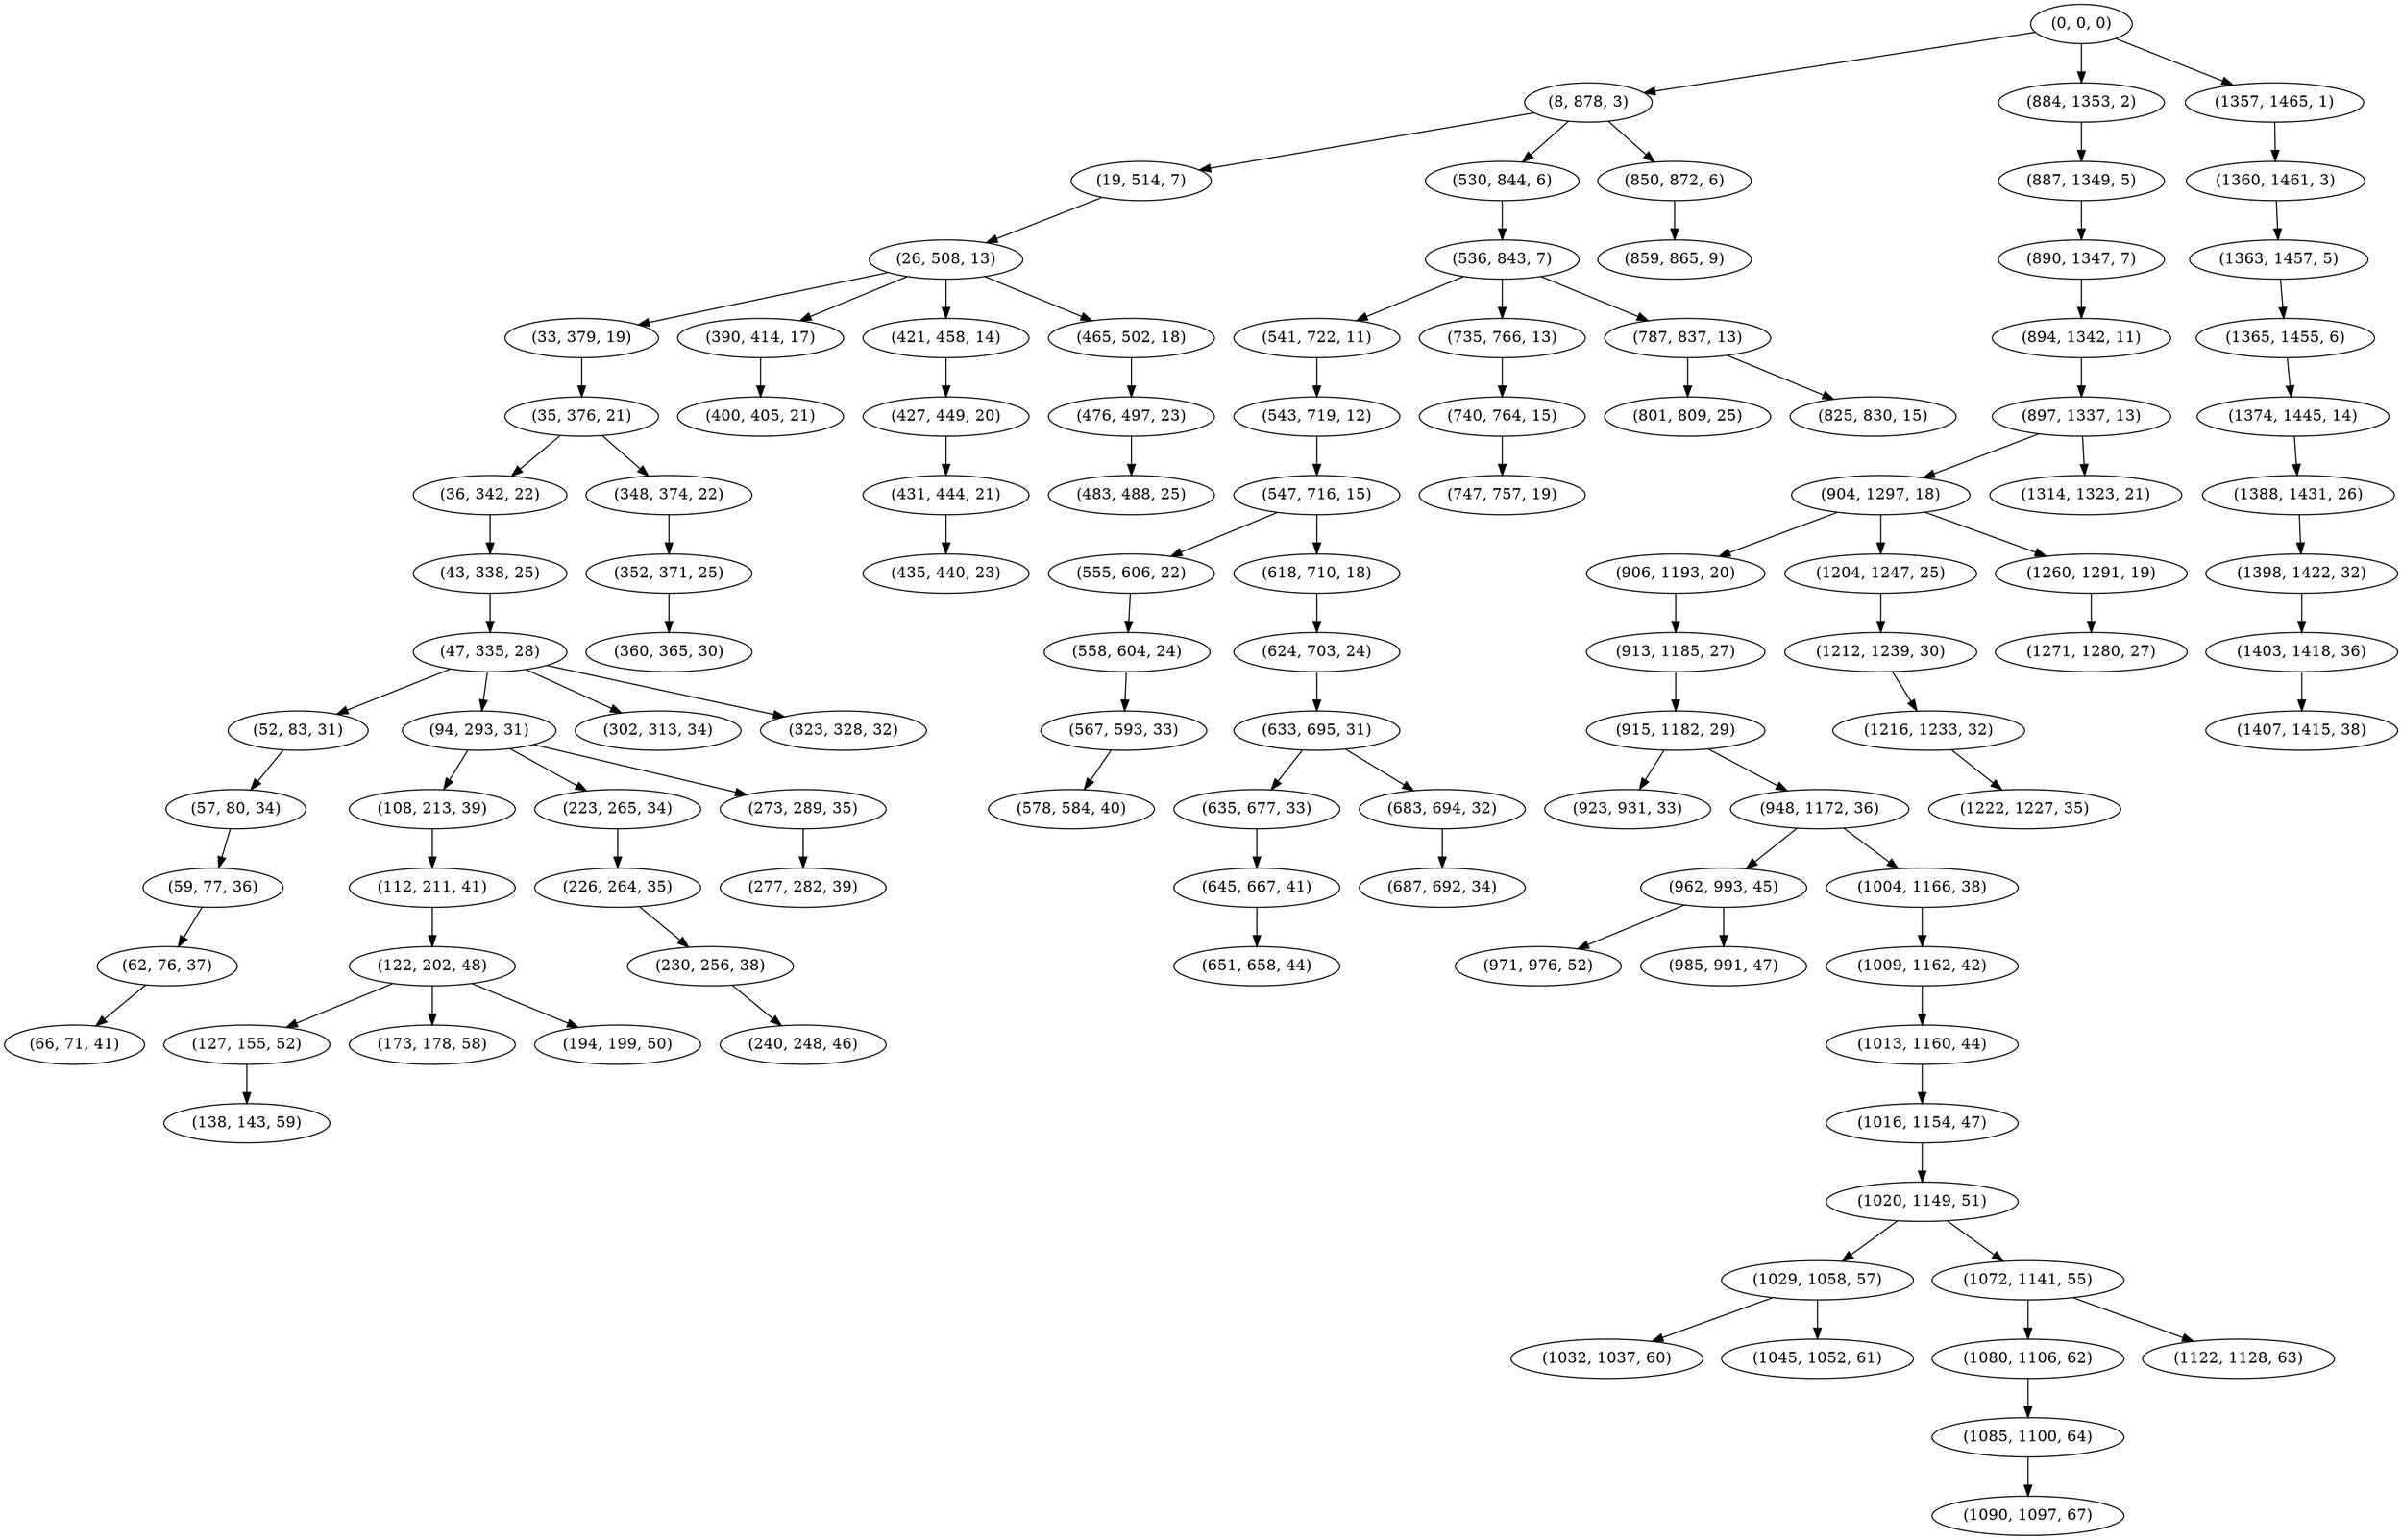 digraph tree {
    "(0, 0, 0)";
    "(8, 878, 3)";
    "(19, 514, 7)";
    "(26, 508, 13)";
    "(33, 379, 19)";
    "(35, 376, 21)";
    "(36, 342, 22)";
    "(43, 338, 25)";
    "(47, 335, 28)";
    "(52, 83, 31)";
    "(57, 80, 34)";
    "(59, 77, 36)";
    "(62, 76, 37)";
    "(66, 71, 41)";
    "(94, 293, 31)";
    "(108, 213, 39)";
    "(112, 211, 41)";
    "(122, 202, 48)";
    "(127, 155, 52)";
    "(138, 143, 59)";
    "(173, 178, 58)";
    "(194, 199, 50)";
    "(223, 265, 34)";
    "(226, 264, 35)";
    "(230, 256, 38)";
    "(240, 248, 46)";
    "(273, 289, 35)";
    "(277, 282, 39)";
    "(302, 313, 34)";
    "(323, 328, 32)";
    "(348, 374, 22)";
    "(352, 371, 25)";
    "(360, 365, 30)";
    "(390, 414, 17)";
    "(400, 405, 21)";
    "(421, 458, 14)";
    "(427, 449, 20)";
    "(431, 444, 21)";
    "(435, 440, 23)";
    "(465, 502, 18)";
    "(476, 497, 23)";
    "(483, 488, 25)";
    "(530, 844, 6)";
    "(536, 843, 7)";
    "(541, 722, 11)";
    "(543, 719, 12)";
    "(547, 716, 15)";
    "(555, 606, 22)";
    "(558, 604, 24)";
    "(567, 593, 33)";
    "(578, 584, 40)";
    "(618, 710, 18)";
    "(624, 703, 24)";
    "(633, 695, 31)";
    "(635, 677, 33)";
    "(645, 667, 41)";
    "(651, 658, 44)";
    "(683, 694, 32)";
    "(687, 692, 34)";
    "(735, 766, 13)";
    "(740, 764, 15)";
    "(747, 757, 19)";
    "(787, 837, 13)";
    "(801, 809, 25)";
    "(825, 830, 15)";
    "(850, 872, 6)";
    "(859, 865, 9)";
    "(884, 1353, 2)";
    "(887, 1349, 5)";
    "(890, 1347, 7)";
    "(894, 1342, 11)";
    "(897, 1337, 13)";
    "(904, 1297, 18)";
    "(906, 1193, 20)";
    "(913, 1185, 27)";
    "(915, 1182, 29)";
    "(923, 931, 33)";
    "(948, 1172, 36)";
    "(962, 993, 45)";
    "(971, 976, 52)";
    "(985, 991, 47)";
    "(1004, 1166, 38)";
    "(1009, 1162, 42)";
    "(1013, 1160, 44)";
    "(1016, 1154, 47)";
    "(1020, 1149, 51)";
    "(1029, 1058, 57)";
    "(1032, 1037, 60)";
    "(1045, 1052, 61)";
    "(1072, 1141, 55)";
    "(1080, 1106, 62)";
    "(1085, 1100, 64)";
    "(1090, 1097, 67)";
    "(1122, 1128, 63)";
    "(1204, 1247, 25)";
    "(1212, 1239, 30)";
    "(1216, 1233, 32)";
    "(1222, 1227, 35)";
    "(1260, 1291, 19)";
    "(1271, 1280, 27)";
    "(1314, 1323, 21)";
    "(1357, 1465, 1)";
    "(1360, 1461, 3)";
    "(1363, 1457, 5)";
    "(1365, 1455, 6)";
    "(1374, 1445, 14)";
    "(1388, 1431, 26)";
    "(1398, 1422, 32)";
    "(1403, 1418, 36)";
    "(1407, 1415, 38)";
    "(0, 0, 0)" -> "(8, 878, 3)";
    "(0, 0, 0)" -> "(884, 1353, 2)";
    "(0, 0, 0)" -> "(1357, 1465, 1)";
    "(8, 878, 3)" -> "(19, 514, 7)";
    "(8, 878, 3)" -> "(530, 844, 6)";
    "(8, 878, 3)" -> "(850, 872, 6)";
    "(19, 514, 7)" -> "(26, 508, 13)";
    "(26, 508, 13)" -> "(33, 379, 19)";
    "(26, 508, 13)" -> "(390, 414, 17)";
    "(26, 508, 13)" -> "(421, 458, 14)";
    "(26, 508, 13)" -> "(465, 502, 18)";
    "(33, 379, 19)" -> "(35, 376, 21)";
    "(35, 376, 21)" -> "(36, 342, 22)";
    "(35, 376, 21)" -> "(348, 374, 22)";
    "(36, 342, 22)" -> "(43, 338, 25)";
    "(43, 338, 25)" -> "(47, 335, 28)";
    "(47, 335, 28)" -> "(52, 83, 31)";
    "(47, 335, 28)" -> "(94, 293, 31)";
    "(47, 335, 28)" -> "(302, 313, 34)";
    "(47, 335, 28)" -> "(323, 328, 32)";
    "(52, 83, 31)" -> "(57, 80, 34)";
    "(57, 80, 34)" -> "(59, 77, 36)";
    "(59, 77, 36)" -> "(62, 76, 37)";
    "(62, 76, 37)" -> "(66, 71, 41)";
    "(94, 293, 31)" -> "(108, 213, 39)";
    "(94, 293, 31)" -> "(223, 265, 34)";
    "(94, 293, 31)" -> "(273, 289, 35)";
    "(108, 213, 39)" -> "(112, 211, 41)";
    "(112, 211, 41)" -> "(122, 202, 48)";
    "(122, 202, 48)" -> "(127, 155, 52)";
    "(122, 202, 48)" -> "(173, 178, 58)";
    "(122, 202, 48)" -> "(194, 199, 50)";
    "(127, 155, 52)" -> "(138, 143, 59)";
    "(223, 265, 34)" -> "(226, 264, 35)";
    "(226, 264, 35)" -> "(230, 256, 38)";
    "(230, 256, 38)" -> "(240, 248, 46)";
    "(273, 289, 35)" -> "(277, 282, 39)";
    "(348, 374, 22)" -> "(352, 371, 25)";
    "(352, 371, 25)" -> "(360, 365, 30)";
    "(390, 414, 17)" -> "(400, 405, 21)";
    "(421, 458, 14)" -> "(427, 449, 20)";
    "(427, 449, 20)" -> "(431, 444, 21)";
    "(431, 444, 21)" -> "(435, 440, 23)";
    "(465, 502, 18)" -> "(476, 497, 23)";
    "(476, 497, 23)" -> "(483, 488, 25)";
    "(530, 844, 6)" -> "(536, 843, 7)";
    "(536, 843, 7)" -> "(541, 722, 11)";
    "(536, 843, 7)" -> "(735, 766, 13)";
    "(536, 843, 7)" -> "(787, 837, 13)";
    "(541, 722, 11)" -> "(543, 719, 12)";
    "(543, 719, 12)" -> "(547, 716, 15)";
    "(547, 716, 15)" -> "(555, 606, 22)";
    "(547, 716, 15)" -> "(618, 710, 18)";
    "(555, 606, 22)" -> "(558, 604, 24)";
    "(558, 604, 24)" -> "(567, 593, 33)";
    "(567, 593, 33)" -> "(578, 584, 40)";
    "(618, 710, 18)" -> "(624, 703, 24)";
    "(624, 703, 24)" -> "(633, 695, 31)";
    "(633, 695, 31)" -> "(635, 677, 33)";
    "(633, 695, 31)" -> "(683, 694, 32)";
    "(635, 677, 33)" -> "(645, 667, 41)";
    "(645, 667, 41)" -> "(651, 658, 44)";
    "(683, 694, 32)" -> "(687, 692, 34)";
    "(735, 766, 13)" -> "(740, 764, 15)";
    "(740, 764, 15)" -> "(747, 757, 19)";
    "(787, 837, 13)" -> "(801, 809, 25)";
    "(787, 837, 13)" -> "(825, 830, 15)";
    "(850, 872, 6)" -> "(859, 865, 9)";
    "(884, 1353, 2)" -> "(887, 1349, 5)";
    "(887, 1349, 5)" -> "(890, 1347, 7)";
    "(890, 1347, 7)" -> "(894, 1342, 11)";
    "(894, 1342, 11)" -> "(897, 1337, 13)";
    "(897, 1337, 13)" -> "(904, 1297, 18)";
    "(897, 1337, 13)" -> "(1314, 1323, 21)";
    "(904, 1297, 18)" -> "(906, 1193, 20)";
    "(904, 1297, 18)" -> "(1204, 1247, 25)";
    "(904, 1297, 18)" -> "(1260, 1291, 19)";
    "(906, 1193, 20)" -> "(913, 1185, 27)";
    "(913, 1185, 27)" -> "(915, 1182, 29)";
    "(915, 1182, 29)" -> "(923, 931, 33)";
    "(915, 1182, 29)" -> "(948, 1172, 36)";
    "(948, 1172, 36)" -> "(962, 993, 45)";
    "(948, 1172, 36)" -> "(1004, 1166, 38)";
    "(962, 993, 45)" -> "(971, 976, 52)";
    "(962, 993, 45)" -> "(985, 991, 47)";
    "(1004, 1166, 38)" -> "(1009, 1162, 42)";
    "(1009, 1162, 42)" -> "(1013, 1160, 44)";
    "(1013, 1160, 44)" -> "(1016, 1154, 47)";
    "(1016, 1154, 47)" -> "(1020, 1149, 51)";
    "(1020, 1149, 51)" -> "(1029, 1058, 57)";
    "(1020, 1149, 51)" -> "(1072, 1141, 55)";
    "(1029, 1058, 57)" -> "(1032, 1037, 60)";
    "(1029, 1058, 57)" -> "(1045, 1052, 61)";
    "(1072, 1141, 55)" -> "(1080, 1106, 62)";
    "(1072, 1141, 55)" -> "(1122, 1128, 63)";
    "(1080, 1106, 62)" -> "(1085, 1100, 64)";
    "(1085, 1100, 64)" -> "(1090, 1097, 67)";
    "(1204, 1247, 25)" -> "(1212, 1239, 30)";
    "(1212, 1239, 30)" -> "(1216, 1233, 32)";
    "(1216, 1233, 32)" -> "(1222, 1227, 35)";
    "(1260, 1291, 19)" -> "(1271, 1280, 27)";
    "(1357, 1465, 1)" -> "(1360, 1461, 3)";
    "(1360, 1461, 3)" -> "(1363, 1457, 5)";
    "(1363, 1457, 5)" -> "(1365, 1455, 6)";
    "(1365, 1455, 6)" -> "(1374, 1445, 14)";
    "(1374, 1445, 14)" -> "(1388, 1431, 26)";
    "(1388, 1431, 26)" -> "(1398, 1422, 32)";
    "(1398, 1422, 32)" -> "(1403, 1418, 36)";
    "(1403, 1418, 36)" -> "(1407, 1415, 38)";
}
